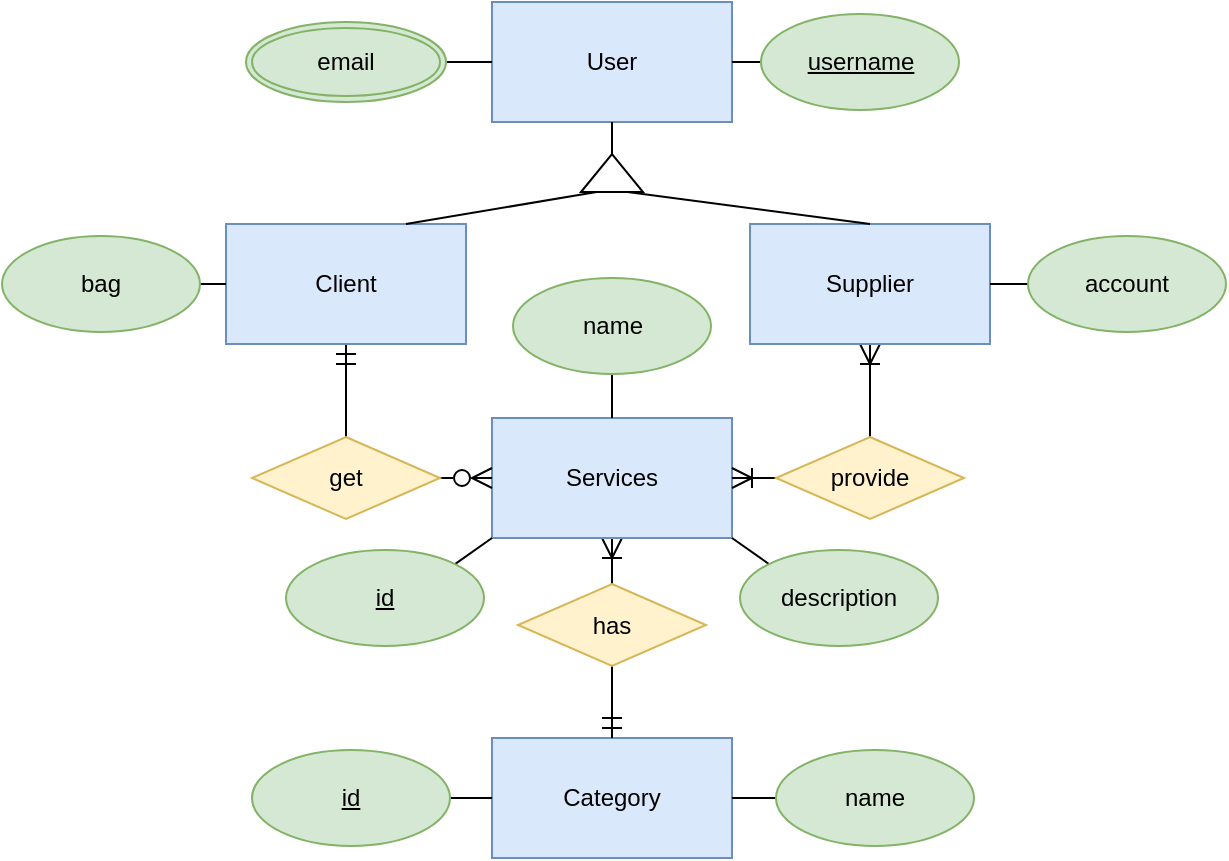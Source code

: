 <mxfile version="24.3.1" type="device">
  <diagram name="Página-1" id="EsWtT5KbySZ2p1yK_noA">
    <mxGraphModel dx="1062" dy="455" grid="0" gridSize="10" guides="1" tooltips="1" connect="1" arrows="1" fold="1" page="0" pageScale="1" pageWidth="827" pageHeight="1169" math="0" shadow="0">
      <root>
        <mxCell id="0" />
        <mxCell id="1" parent="0" />
        <mxCell id="E_4wvL1vK9oSWcpEr26P-1" value="User" style="rounded=0;whiteSpace=wrap;html=1;fillColor=#dae8fc;strokeColor=#6c8ebf;" vertex="1" parent="1">
          <mxGeometry x="104" y="13" width="120" height="60" as="geometry" />
        </mxCell>
        <mxCell id="E_4wvL1vK9oSWcpEr26P-17" style="edgeStyle=none;curved=1;rounded=0;orthogonalLoop=1;jettySize=auto;html=1;exitX=0.5;exitY=1;exitDx=0;exitDy=0;entryX=0.5;entryY=0;entryDx=0;entryDy=0;fontSize=12;startSize=8;endSize=8;endArrow=none;endFill=0;startArrow=ERmandOne;startFill=0;" edge="1" parent="1" source="E_4wvL1vK9oSWcpEr26P-2" target="E_4wvL1vK9oSWcpEr26P-8">
          <mxGeometry relative="1" as="geometry" />
        </mxCell>
        <mxCell id="E_4wvL1vK9oSWcpEr26P-2" value="Client" style="rounded=0;whiteSpace=wrap;html=1;fillColor=#dae8fc;strokeColor=#6c8ebf;" vertex="1" parent="1">
          <mxGeometry x="-29" y="124" width="120" height="60" as="geometry" />
        </mxCell>
        <mxCell id="E_4wvL1vK9oSWcpEr26P-19" style="edgeStyle=none;curved=1;rounded=0;orthogonalLoop=1;jettySize=auto;html=1;exitX=0.5;exitY=1;exitDx=0;exitDy=0;fontSize=12;startSize=8;endSize=8;endArrow=none;endFill=0;startArrow=ERoneToMany;startFill=0;" edge="1" parent="1" source="E_4wvL1vK9oSWcpEr26P-3" target="E_4wvL1vK9oSWcpEr26P-9">
          <mxGeometry relative="1" as="geometry" />
        </mxCell>
        <mxCell id="E_4wvL1vK9oSWcpEr26P-3" value="Supplier" style="rounded=0;whiteSpace=wrap;html=1;fillColor=#dae8fc;strokeColor=#6c8ebf;" vertex="1" parent="1">
          <mxGeometry x="233" y="124" width="120" height="60" as="geometry" />
        </mxCell>
        <mxCell id="E_4wvL1vK9oSWcpEr26P-21" style="edgeStyle=none;curved=1;rounded=0;orthogonalLoop=1;jettySize=auto;html=1;exitX=0.5;exitY=1;exitDx=0;exitDy=0;entryX=0.5;entryY=0;entryDx=0;entryDy=0;fontSize=12;startSize=8;endSize=8;endArrow=none;endFill=0;startArrow=ERoneToMany;startFill=0;" edge="1" parent="1" source="E_4wvL1vK9oSWcpEr26P-4" target="E_4wvL1vK9oSWcpEr26P-10">
          <mxGeometry relative="1" as="geometry" />
        </mxCell>
        <mxCell id="E_4wvL1vK9oSWcpEr26P-4" value="Services" style="rounded=0;whiteSpace=wrap;html=1;fillColor=#dae8fc;strokeColor=#6c8ebf;" vertex="1" parent="1">
          <mxGeometry x="104" y="221" width="120" height="60" as="geometry" />
        </mxCell>
        <mxCell id="E_4wvL1vK9oSWcpEr26P-5" value="Category" style="rounded=0;whiteSpace=wrap;html=1;fillColor=#dae8fc;strokeColor=#6c8ebf;" vertex="1" parent="1">
          <mxGeometry x="104" y="381" width="120" height="60" as="geometry" />
        </mxCell>
        <mxCell id="E_4wvL1vK9oSWcpEr26P-13" style="edgeStyle=none;curved=1;rounded=0;orthogonalLoop=1;jettySize=auto;html=1;exitX=0;exitY=0.5;exitDx=0;exitDy=0;entryX=1;entryY=0.5;entryDx=0;entryDy=0;fontSize=12;startSize=8;endSize=8;endArrow=none;endFill=0;" edge="1" parent="1" source="E_4wvL1vK9oSWcpEr26P-6" target="E_4wvL1vK9oSWcpEr26P-1">
          <mxGeometry relative="1" as="geometry" />
        </mxCell>
        <mxCell id="E_4wvL1vK9oSWcpEr26P-6" value="&lt;u&gt;username&lt;/u&gt;" style="ellipse;whiteSpace=wrap;html=1;fillColor=#d5e8d4;strokeColor=#82b366;" vertex="1" parent="1">
          <mxGeometry x="238.5" y="19" width="99" height="48" as="geometry" />
        </mxCell>
        <mxCell id="E_4wvL1vK9oSWcpEr26P-12" style="edgeStyle=none;curved=1;rounded=0;orthogonalLoop=1;jettySize=auto;html=1;exitX=1;exitY=0.5;exitDx=0;exitDy=0;entryX=0;entryY=0.5;entryDx=0;entryDy=0;fontSize=12;startSize=8;endSize=8;endArrow=none;endFill=0;" edge="1" parent="1" source="E_4wvL1vK9oSWcpEr26P-42" target="E_4wvL1vK9oSWcpEr26P-1">
          <mxGeometry relative="1" as="geometry">
            <mxPoint x="83" y="43" as="sourcePoint" />
          </mxGeometry>
        </mxCell>
        <mxCell id="E_4wvL1vK9oSWcpEr26P-18" style="edgeStyle=none;curved=1;rounded=0;orthogonalLoop=1;jettySize=auto;html=1;exitX=1;exitY=0.5;exitDx=0;exitDy=0;entryX=0;entryY=0.5;entryDx=0;entryDy=0;fontSize=12;startSize=8;endSize=8;endArrow=ERzeroToMany;endFill=0;" edge="1" parent="1" source="E_4wvL1vK9oSWcpEr26P-8" target="E_4wvL1vK9oSWcpEr26P-4">
          <mxGeometry relative="1" as="geometry" />
        </mxCell>
        <mxCell id="E_4wvL1vK9oSWcpEr26P-8" value="get" style="shape=rhombus;perimeter=rhombusPerimeter;whiteSpace=wrap;html=1;align=center;fillColor=#fff2cc;strokeColor=#d6b656;" vertex="1" parent="1">
          <mxGeometry x="-16" y="230.5" width="94" height="41" as="geometry" />
        </mxCell>
        <mxCell id="E_4wvL1vK9oSWcpEr26P-20" style="edgeStyle=none;curved=1;rounded=0;orthogonalLoop=1;jettySize=auto;html=1;exitX=0;exitY=0.5;exitDx=0;exitDy=0;fontSize=12;startSize=8;endSize=8;endArrow=ERoneToMany;endFill=0;" edge="1" parent="1" source="E_4wvL1vK9oSWcpEr26P-9" target="E_4wvL1vK9oSWcpEr26P-4">
          <mxGeometry relative="1" as="geometry" />
        </mxCell>
        <mxCell id="E_4wvL1vK9oSWcpEr26P-9" value="provide" style="shape=rhombus;perimeter=rhombusPerimeter;whiteSpace=wrap;html=1;align=center;fillColor=#fff2cc;strokeColor=#d6b656;" vertex="1" parent="1">
          <mxGeometry x="246" y="230.5" width="94" height="41" as="geometry" />
        </mxCell>
        <mxCell id="E_4wvL1vK9oSWcpEr26P-22" style="edgeStyle=none;curved=1;rounded=0;orthogonalLoop=1;jettySize=auto;html=1;exitX=0.5;exitY=1;exitDx=0;exitDy=0;entryX=0.5;entryY=0;entryDx=0;entryDy=0;fontSize=12;startSize=8;endSize=8;endArrow=ERmandOne;endFill=0;startArrow=none;startFill=0;" edge="1" parent="1" source="E_4wvL1vK9oSWcpEr26P-10" target="E_4wvL1vK9oSWcpEr26P-5">
          <mxGeometry relative="1" as="geometry" />
        </mxCell>
        <mxCell id="E_4wvL1vK9oSWcpEr26P-10" value="has" style="shape=rhombus;perimeter=rhombusPerimeter;whiteSpace=wrap;html=1;align=center;fillColor=#fff2cc;strokeColor=#d6b656;" vertex="1" parent="1">
          <mxGeometry x="117" y="304" width="94" height="41" as="geometry" />
        </mxCell>
        <mxCell id="E_4wvL1vK9oSWcpEr26P-14" style="edgeStyle=none;curved=1;rounded=0;orthogonalLoop=1;jettySize=auto;html=1;exitX=1;exitY=0.5;exitDx=0;exitDy=0;entryX=0.5;entryY=1;entryDx=0;entryDy=0;fontSize=12;startSize=8;endSize=8;endArrow=none;endFill=0;" edge="1" parent="1" source="E_4wvL1vK9oSWcpEr26P-11" target="E_4wvL1vK9oSWcpEr26P-1">
          <mxGeometry relative="1" as="geometry" />
        </mxCell>
        <mxCell id="E_4wvL1vK9oSWcpEr26P-15" style="edgeStyle=none;curved=1;rounded=0;orthogonalLoop=1;jettySize=auto;html=1;exitX=0;exitY=0.75;exitDx=0;exitDy=0;entryX=0.5;entryY=0;entryDx=0;entryDy=0;fontSize=12;startSize=8;endSize=8;endArrow=none;endFill=0;" edge="1" parent="1" source="E_4wvL1vK9oSWcpEr26P-11" target="E_4wvL1vK9oSWcpEr26P-3">
          <mxGeometry relative="1" as="geometry" />
        </mxCell>
        <mxCell id="E_4wvL1vK9oSWcpEr26P-11" value="" style="triangle;whiteSpace=wrap;html=1;rotation=-90;" vertex="1" parent="1">
          <mxGeometry x="154.5" y="83" width="19" height="31" as="geometry" />
        </mxCell>
        <mxCell id="E_4wvL1vK9oSWcpEr26P-16" style="edgeStyle=none;curved=1;rounded=0;orthogonalLoop=1;jettySize=auto;html=1;exitX=0;exitY=0.25;exitDx=0;exitDy=0;entryX=0.75;entryY=0;entryDx=0;entryDy=0;fontSize=12;startSize=8;endSize=8;endArrow=none;endFill=0;" edge="1" parent="1" source="E_4wvL1vK9oSWcpEr26P-11" target="E_4wvL1vK9oSWcpEr26P-2">
          <mxGeometry relative="1" as="geometry" />
        </mxCell>
        <mxCell id="E_4wvL1vK9oSWcpEr26P-25" style="edgeStyle=none;curved=1;rounded=0;orthogonalLoop=1;jettySize=auto;html=1;exitX=1;exitY=0.5;exitDx=0;exitDy=0;entryX=0;entryY=0.5;entryDx=0;entryDy=0;fontSize=12;startSize=8;endSize=8;endArrow=none;endFill=0;" edge="1" parent="1" source="E_4wvL1vK9oSWcpEr26P-23" target="E_4wvL1vK9oSWcpEr26P-2">
          <mxGeometry relative="1" as="geometry" />
        </mxCell>
        <mxCell id="E_4wvL1vK9oSWcpEr26P-23" value="bag" style="ellipse;whiteSpace=wrap;html=1;fillColor=#d5e8d4;strokeColor=#82b366;" vertex="1" parent="1">
          <mxGeometry x="-141" y="130" width="99" height="48" as="geometry" />
        </mxCell>
        <mxCell id="E_4wvL1vK9oSWcpEr26P-26" style="edgeStyle=none;curved=1;rounded=0;orthogonalLoop=1;jettySize=auto;html=1;exitX=0;exitY=0.5;exitDx=0;exitDy=0;entryX=1;entryY=0.5;entryDx=0;entryDy=0;fontSize=12;startSize=8;endSize=8;endArrow=none;endFill=0;" edge="1" parent="1" source="E_4wvL1vK9oSWcpEr26P-24" target="E_4wvL1vK9oSWcpEr26P-3">
          <mxGeometry relative="1" as="geometry" />
        </mxCell>
        <mxCell id="E_4wvL1vK9oSWcpEr26P-24" value="account" style="ellipse;whiteSpace=wrap;html=1;fillColor=#d5e8d4;strokeColor=#82b366;" vertex="1" parent="1">
          <mxGeometry x="372" y="130" width="99" height="48" as="geometry" />
        </mxCell>
        <mxCell id="E_4wvL1vK9oSWcpEr26P-37" style="edgeStyle=none;curved=1;rounded=0;orthogonalLoop=1;jettySize=auto;html=1;exitX=1;exitY=0;exitDx=0;exitDy=0;entryX=0;entryY=1;entryDx=0;entryDy=0;fontSize=12;startSize=8;endSize=8;endArrow=none;endFill=0;" edge="1" parent="1" source="E_4wvL1vK9oSWcpEr26P-31" target="E_4wvL1vK9oSWcpEr26P-4">
          <mxGeometry relative="1" as="geometry" />
        </mxCell>
        <mxCell id="E_4wvL1vK9oSWcpEr26P-31" value="id" style="ellipse;whiteSpace=wrap;html=1;fontStyle=4;fillColor=#d5e8d4;strokeColor=#82b366;" vertex="1" parent="1">
          <mxGeometry x="1" y="287" width="99" height="48" as="geometry" />
        </mxCell>
        <mxCell id="E_4wvL1vK9oSWcpEr26P-38" style="edgeStyle=none;curved=1;rounded=0;orthogonalLoop=1;jettySize=auto;html=1;exitX=0;exitY=0;exitDx=0;exitDy=0;entryX=1;entryY=1;entryDx=0;entryDy=0;fontSize=12;startSize=8;endSize=8;endArrow=none;endFill=0;" edge="1" parent="1" source="E_4wvL1vK9oSWcpEr26P-32" target="E_4wvL1vK9oSWcpEr26P-4">
          <mxGeometry relative="1" as="geometry" />
        </mxCell>
        <mxCell id="E_4wvL1vK9oSWcpEr26P-32" value="description" style="ellipse;whiteSpace=wrap;html=1;fillColor=#d5e8d4;strokeColor=#82b366;" vertex="1" parent="1">
          <mxGeometry x="228" y="287" width="99" height="48" as="geometry" />
        </mxCell>
        <mxCell id="E_4wvL1vK9oSWcpEr26P-39" style="edgeStyle=none;curved=1;rounded=0;orthogonalLoop=1;jettySize=auto;html=1;exitX=1;exitY=0.5;exitDx=0;exitDy=0;fontSize=12;startSize=8;endSize=8;endArrow=none;endFill=0;" edge="1" parent="1" source="E_4wvL1vK9oSWcpEr26P-33" target="E_4wvL1vK9oSWcpEr26P-5">
          <mxGeometry relative="1" as="geometry" />
        </mxCell>
        <mxCell id="E_4wvL1vK9oSWcpEr26P-33" value="id" style="ellipse;whiteSpace=wrap;html=1;fontStyle=4;fillColor=#d5e8d4;strokeColor=#82b366;" vertex="1" parent="1">
          <mxGeometry x="-16" y="387" width="99" height="48" as="geometry" />
        </mxCell>
        <mxCell id="E_4wvL1vK9oSWcpEr26P-40" style="edgeStyle=none;curved=1;rounded=0;orthogonalLoop=1;jettySize=auto;html=1;exitX=0;exitY=0.5;exitDx=0;exitDy=0;entryX=1;entryY=0.5;entryDx=0;entryDy=0;fontSize=12;startSize=8;endSize=8;endArrow=none;endFill=0;" edge="1" parent="1" source="E_4wvL1vK9oSWcpEr26P-34" target="E_4wvL1vK9oSWcpEr26P-5">
          <mxGeometry relative="1" as="geometry" />
        </mxCell>
        <mxCell id="E_4wvL1vK9oSWcpEr26P-34" value="name" style="ellipse;whiteSpace=wrap;html=1;fillColor=#d5e8d4;strokeColor=#82b366;" vertex="1" parent="1">
          <mxGeometry x="246" y="387" width="99" height="48" as="geometry" />
        </mxCell>
        <mxCell id="E_4wvL1vK9oSWcpEr26P-36" style="edgeStyle=none;curved=1;rounded=0;orthogonalLoop=1;jettySize=auto;html=1;exitX=0.5;exitY=1;exitDx=0;exitDy=0;entryX=0.5;entryY=0;entryDx=0;entryDy=0;fontSize=12;startSize=8;endSize=8;endArrow=none;endFill=0;" edge="1" parent="1" source="E_4wvL1vK9oSWcpEr26P-35" target="E_4wvL1vK9oSWcpEr26P-4">
          <mxGeometry relative="1" as="geometry" />
        </mxCell>
        <mxCell id="E_4wvL1vK9oSWcpEr26P-35" value="name" style="ellipse;whiteSpace=wrap;html=1;fillColor=#d5e8d4;strokeColor=#82b366;" vertex="1" parent="1">
          <mxGeometry x="114.5" y="151" width="99" height="48" as="geometry" />
        </mxCell>
        <mxCell id="E_4wvL1vK9oSWcpEr26P-42" value="email" style="ellipse;shape=doubleEllipse;margin=3;whiteSpace=wrap;html=1;align=center;fillColor=#d5e8d4;strokeColor=#82b366;" vertex="1" parent="1">
          <mxGeometry x="-19" y="23" width="100" height="40" as="geometry" />
        </mxCell>
      </root>
    </mxGraphModel>
  </diagram>
</mxfile>

